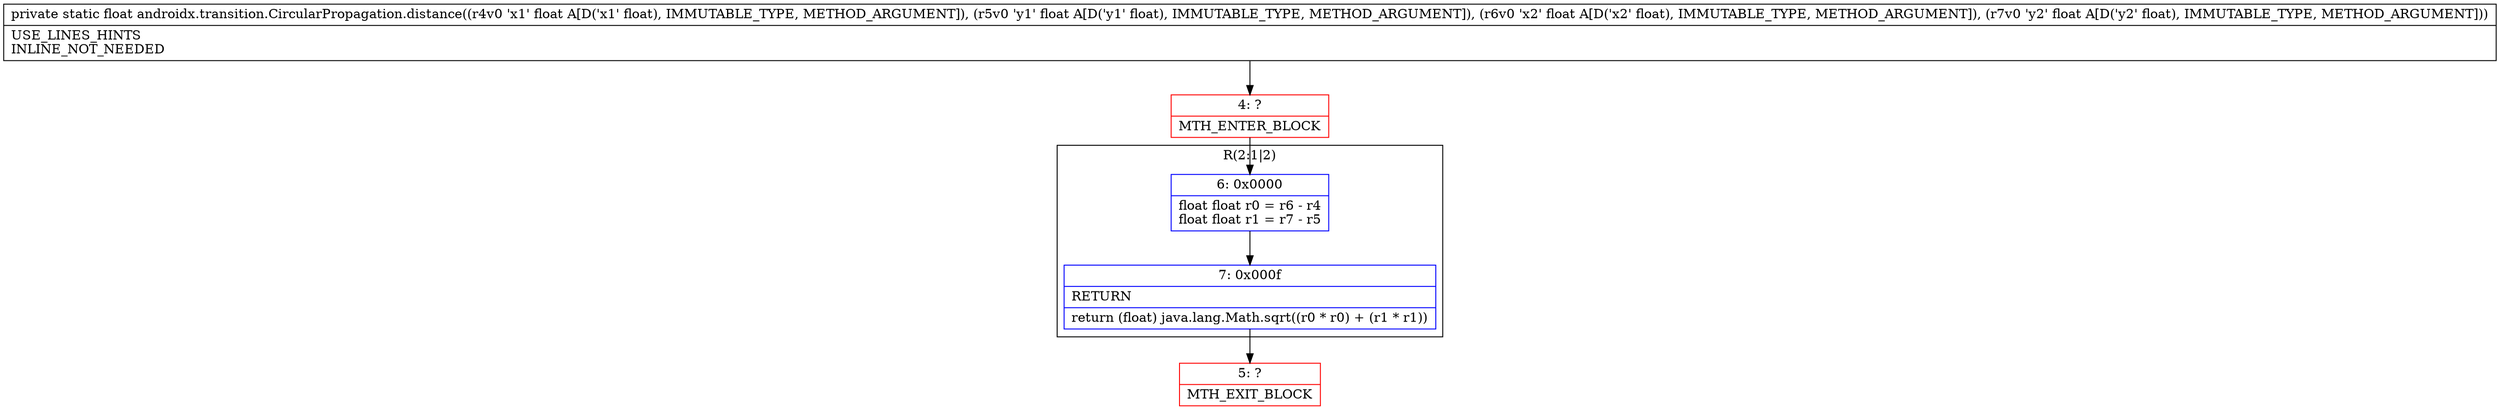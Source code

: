 digraph "CFG forandroidx.transition.CircularPropagation.distance(FFFF)F" {
subgraph cluster_Region_1907341191 {
label = "R(2:1|2)";
node [shape=record,color=blue];
Node_6 [shape=record,label="{6\:\ 0x0000|float float r0 = r6 \- r4\lfloat float r1 = r7 \- r5\l}"];
Node_7 [shape=record,label="{7\:\ 0x000f|RETURN\l|return (float) java.lang.Math.sqrt((r0 * r0) + (r1 * r1))\l}"];
}
Node_4 [shape=record,color=red,label="{4\:\ ?|MTH_ENTER_BLOCK\l}"];
Node_5 [shape=record,color=red,label="{5\:\ ?|MTH_EXIT_BLOCK\l}"];
MethodNode[shape=record,label="{private static float androidx.transition.CircularPropagation.distance((r4v0 'x1' float A[D('x1' float), IMMUTABLE_TYPE, METHOD_ARGUMENT]), (r5v0 'y1' float A[D('y1' float), IMMUTABLE_TYPE, METHOD_ARGUMENT]), (r6v0 'x2' float A[D('x2' float), IMMUTABLE_TYPE, METHOD_ARGUMENT]), (r7v0 'y2' float A[D('y2' float), IMMUTABLE_TYPE, METHOD_ARGUMENT]))  | USE_LINES_HINTS\lINLINE_NOT_NEEDED\l}"];
MethodNode -> Node_4;Node_6 -> Node_7;
Node_7 -> Node_5;
Node_4 -> Node_6;
}

